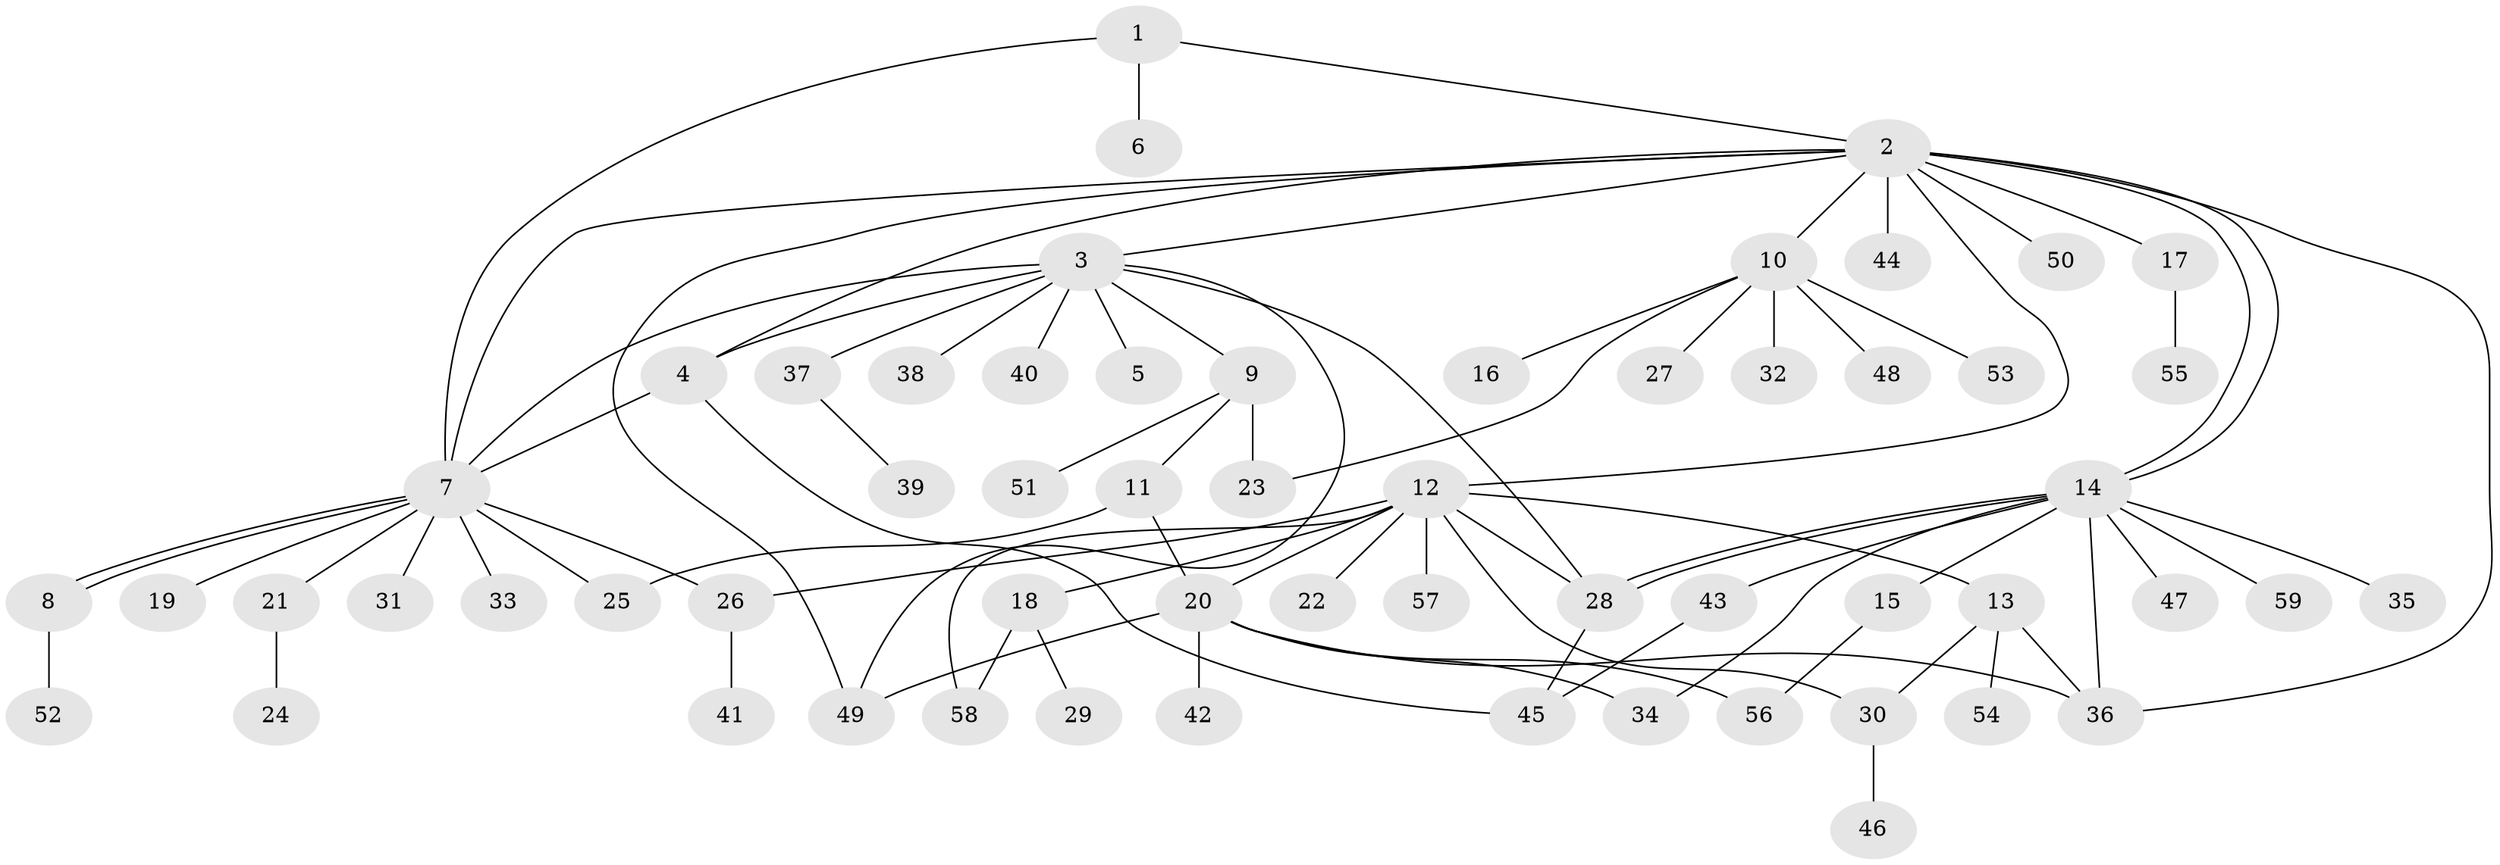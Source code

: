 // coarse degree distribution, {10: 0.07142857142857142, 1: 0.5238095238095238, 3: 0.11904761904761904, 6: 0.023809523809523808, 11: 0.023809523809523808, 9: 0.047619047619047616, 2: 0.19047619047619047}
// Generated by graph-tools (version 1.1) at 2025/41/03/06/25 10:41:46]
// undirected, 59 vertices, 82 edges
graph export_dot {
graph [start="1"]
  node [color=gray90,style=filled];
  1;
  2;
  3;
  4;
  5;
  6;
  7;
  8;
  9;
  10;
  11;
  12;
  13;
  14;
  15;
  16;
  17;
  18;
  19;
  20;
  21;
  22;
  23;
  24;
  25;
  26;
  27;
  28;
  29;
  30;
  31;
  32;
  33;
  34;
  35;
  36;
  37;
  38;
  39;
  40;
  41;
  42;
  43;
  44;
  45;
  46;
  47;
  48;
  49;
  50;
  51;
  52;
  53;
  54;
  55;
  56;
  57;
  58;
  59;
  1 -- 2;
  1 -- 6;
  1 -- 7;
  2 -- 3;
  2 -- 4;
  2 -- 7;
  2 -- 10;
  2 -- 12;
  2 -- 14;
  2 -- 14;
  2 -- 17;
  2 -- 36;
  2 -- 44;
  2 -- 49;
  2 -- 50;
  3 -- 4;
  3 -- 5;
  3 -- 7;
  3 -- 9;
  3 -- 28;
  3 -- 37;
  3 -- 38;
  3 -- 40;
  3 -- 49;
  4 -- 7;
  4 -- 45;
  7 -- 8;
  7 -- 8;
  7 -- 19;
  7 -- 21;
  7 -- 25;
  7 -- 26;
  7 -- 31;
  7 -- 33;
  8 -- 52;
  9 -- 11;
  9 -- 23;
  9 -- 51;
  10 -- 16;
  10 -- 23;
  10 -- 27;
  10 -- 32;
  10 -- 48;
  10 -- 53;
  11 -- 20;
  11 -- 25;
  12 -- 13;
  12 -- 18;
  12 -- 20;
  12 -- 22;
  12 -- 26;
  12 -- 28;
  12 -- 30;
  12 -- 57;
  12 -- 58;
  13 -- 30;
  13 -- 36;
  13 -- 54;
  14 -- 15;
  14 -- 28;
  14 -- 28;
  14 -- 34;
  14 -- 35;
  14 -- 36;
  14 -- 43;
  14 -- 47;
  14 -- 59;
  15 -- 56;
  17 -- 55;
  18 -- 29;
  18 -- 58;
  20 -- 34;
  20 -- 36;
  20 -- 42;
  20 -- 49;
  20 -- 56;
  21 -- 24;
  26 -- 41;
  28 -- 45;
  30 -- 46;
  37 -- 39;
  43 -- 45;
}
